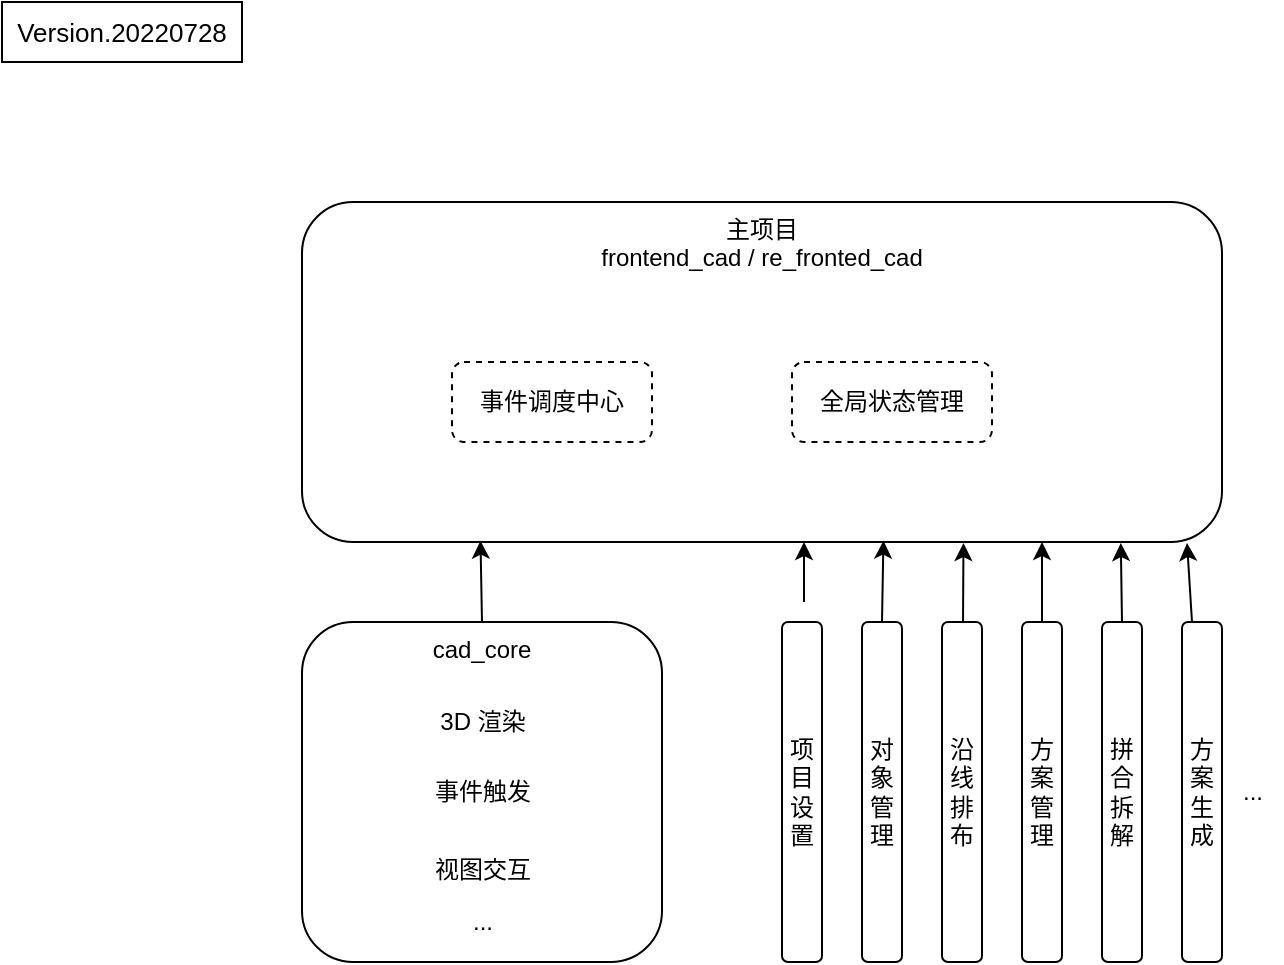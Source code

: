 <mxfile version="20.2.4" type="github" pages="3">
  <diagram id="GPOvPEc8KOinO-L7EhYZ" name="editor vs other">
    <mxGraphModel dx="1298" dy="809" grid="1" gridSize="10" guides="1" tooltips="1" connect="1" arrows="1" fold="1" page="1" pageScale="1" pageWidth="1169" pageHeight="827" math="0" shadow="0">
      <root>
        <mxCell id="0" />
        <mxCell id="1" parent="0" />
        <mxCell id="2" value="Version.20220728" style="rounded=0;whiteSpace=wrap;html=1;labelBorderColor=none;fontSize=13;fillColor=none;" parent="1" vertex="1">
          <mxGeometry x="10" y="10" width="120" height="30" as="geometry" />
        </mxCell>
        <mxCell id="3" value="主项目&lt;br&gt;frontend_cad / re_fronted_cad" style="rounded=1;whiteSpace=wrap;html=1;fillColor=none;verticalAlign=top;" parent="1" vertex="1">
          <mxGeometry x="160" y="110" width="460" height="170" as="geometry" />
        </mxCell>
        <mxCell id="14" style="edgeStyle=none;html=1;entryX=0.194;entryY=0.996;entryDx=0;entryDy=0;entryPerimeter=0;exitX=0.5;exitY=0;exitDx=0;exitDy=0;" parent="1" source="4" target="3" edge="1">
          <mxGeometry relative="1" as="geometry" />
        </mxCell>
        <mxCell id="4" value="cad_core" style="rounded=1;whiteSpace=wrap;html=1;fillColor=none;verticalAlign=top;" parent="1" vertex="1">
          <mxGeometry x="160" y="320" width="180" height="170" as="geometry" />
        </mxCell>
        <mxCell id="15" style="edgeStyle=none;html=1;exitX=0.5;exitY=0;exitDx=0;exitDy=0;" parent="1" edge="1">
          <mxGeometry relative="1" as="geometry">
            <mxPoint x="411.0" y="310" as="sourcePoint" />
            <mxPoint x="411" y="280" as="targetPoint" />
          </mxGeometry>
        </mxCell>
        <mxCell id="5" value="项目设置" style="rounded=1;whiteSpace=wrap;html=1;fillColor=none;horizontal=1;textDirection=ltr;" parent="1" vertex="1">
          <mxGeometry x="400" y="320" width="20" height="170" as="geometry" />
        </mxCell>
        <mxCell id="16" style="edgeStyle=none;html=1;entryX=0.632;entryY=0.996;entryDx=0;entryDy=0;entryPerimeter=0;exitX=0.5;exitY=0;exitDx=0;exitDy=0;" parent="1" source="6" target="3" edge="1">
          <mxGeometry relative="1" as="geometry" />
        </mxCell>
        <mxCell id="6" value="对象管理" style="rounded=1;whiteSpace=wrap;html=1;fillColor=none;horizontal=1;textDirection=ltr;" parent="1" vertex="1">
          <mxGeometry x="440" y="320" width="20" height="170" as="geometry" />
        </mxCell>
        <mxCell id="17" style="edgeStyle=none;html=1;entryX=0.719;entryY=1.003;entryDx=0;entryDy=0;entryPerimeter=0;" parent="1" source="7" target="3" edge="1">
          <mxGeometry relative="1" as="geometry" />
        </mxCell>
        <mxCell id="7" value="沿线排布" style="rounded=1;whiteSpace=wrap;html=1;fillColor=none;horizontal=1;textDirection=ltr;" parent="1" vertex="1">
          <mxGeometry x="480" y="320" width="20" height="170" as="geometry" />
        </mxCell>
        <mxCell id="18" style="edgeStyle=none;html=1;exitX=0.5;exitY=0;exitDx=0;exitDy=0;" parent="1" source="8" edge="1">
          <mxGeometry relative="1" as="geometry">
            <mxPoint x="530" y="280" as="targetPoint" />
          </mxGeometry>
        </mxCell>
        <mxCell id="8" value="方案管理" style="rounded=1;whiteSpace=wrap;html=1;fillColor=none;horizontal=1;textDirection=ltr;" parent="1" vertex="1">
          <mxGeometry x="520" y="320" width="20" height="170" as="geometry" />
        </mxCell>
        <mxCell id="19" style="edgeStyle=none;html=1;entryX=0.89;entryY=1.003;entryDx=0;entryDy=0;entryPerimeter=0;exitX=0.5;exitY=0;exitDx=0;exitDy=0;" parent="1" source="11" target="3" edge="1">
          <mxGeometry relative="1" as="geometry" />
        </mxCell>
        <mxCell id="11" value="拼合拆解" style="rounded=1;whiteSpace=wrap;html=1;fillColor=none;horizontal=1;textDirection=ltr;" parent="1" vertex="1">
          <mxGeometry x="560" y="320" width="20" height="170" as="geometry" />
        </mxCell>
        <mxCell id="20" style="edgeStyle=none;html=1;entryX=0.962;entryY=1.003;entryDx=0;entryDy=0;entryPerimeter=0;exitX=0.25;exitY=0;exitDx=0;exitDy=0;" parent="1" source="12" target="3" edge="1">
          <mxGeometry relative="1" as="geometry" />
        </mxCell>
        <mxCell id="12" value="方案生成" style="rounded=1;whiteSpace=wrap;html=1;fillColor=none;horizontal=1;textDirection=ltr;" parent="1" vertex="1">
          <mxGeometry x="600" y="320" width="20" height="170" as="geometry" />
        </mxCell>
        <mxCell id="13" value="..." style="text;html=1;align=center;verticalAlign=middle;resizable=0;points=[];autosize=1;strokeColor=none;fillColor=none;" parent="1" vertex="1">
          <mxGeometry x="620" y="395" width="30" height="20" as="geometry" />
        </mxCell>
        <mxCell id="21" value="3D 渲染" style="text;html=1;align=center;verticalAlign=middle;resizable=0;points=[];autosize=1;strokeColor=none;fillColor=none;" parent="1" vertex="1">
          <mxGeometry x="220" y="360" width="60" height="20" as="geometry" />
        </mxCell>
        <mxCell id="22" value="事件触发" style="text;html=1;align=center;verticalAlign=middle;resizable=0;points=[];autosize=1;strokeColor=none;fillColor=none;" parent="1" vertex="1">
          <mxGeometry x="220" y="395" width="60" height="20" as="geometry" />
        </mxCell>
        <mxCell id="23" value="视图交互" style="text;html=1;align=center;verticalAlign=middle;resizable=0;points=[];autosize=1;strokeColor=none;fillColor=none;" parent="1" vertex="1">
          <mxGeometry x="220" y="434" width="60" height="20" as="geometry" />
        </mxCell>
        <mxCell id="24" value="..." style="text;html=1;align=center;verticalAlign=middle;resizable=0;points=[];autosize=1;strokeColor=none;fillColor=none;" parent="1" vertex="1">
          <mxGeometry x="235" y="460" width="30" height="20" as="geometry" />
        </mxCell>
        <mxCell id="25" value="事件调度中心" style="rounded=1;whiteSpace=wrap;html=1;fillColor=none;dashed=1;" parent="1" vertex="1">
          <mxGeometry x="235" y="190" width="100" height="40" as="geometry" />
        </mxCell>
        <mxCell id="26" value="全局状态管理" style="rounded=1;whiteSpace=wrap;html=1;fillColor=none;dashed=1;" parent="1" vertex="1">
          <mxGeometry x="405" y="190" width="100" height="40" as="geometry" />
        </mxCell>
      </root>
    </mxGraphModel>
  </diagram>
  <diagram id="XmmQ4NurWE4oYP_25ghz" name="组件拆分思路 1">
    <mxGraphModel dx="1501" dy="742" grid="1" gridSize="10" guides="1" tooltips="1" connect="1" arrows="1" fold="1" page="1" pageScale="1" pageWidth="1169" pageHeight="827" math="0" shadow="0">
      <root>
        <mxCell id="_I_rn0CTIhinggQIG715-0" />
        <mxCell id="_I_rn0CTIhinggQIG715-1" parent="_I_rn0CTIhinggQIG715-0" />
        <mxCell id="CnbUGsz5mT718_CzSQst-60" value="" style="group" parent="_I_rn0CTIhinggQIG715-1" vertex="1" connectable="0">
          <mxGeometry x="952.5" y="68" width="57.5" height="212" as="geometry" />
        </mxCell>
        <mxCell id="CnbUGsz5mT718_CzSQst-23" value="&lt;font color=&quot;#000000&quot;&gt;测算&lt;/font&gt;" style="rounded=1;whiteSpace=wrap;html=1;fontColor=#FFFFFF;strokeColor=#000000;fillColor=none;verticalAlign=top;fontStyle=1" parent="CnbUGsz5mT718_CzSQst-60" vertex="1">
          <mxGeometry x="-2.5" y="-38" width="60" height="250" as="geometry" />
        </mxCell>
        <mxCell id="CnbUGsz5mT718_CzSQst-61" value="state" style="rounded=1;whiteSpace=wrap;html=1;fillColor=none;fontColor=#FFB366;strokeColor=#FFB366;fontStyle=1" parent="CnbUGsz5mT718_CzSQst-60" vertex="1">
          <mxGeometry y="50" width="55.0" height="40" as="geometry" />
        </mxCell>
        <mxCell id="CnbUGsz5mT718_CzSQst-62" value="&lt;font color=&quot;#cccc00&quot;&gt;API&lt;/font&gt;" style="rounded=1;whiteSpace=wrap;html=1;fillColor=none;strokeColor=#CCCC00;fontColor=#FFFF00;fontStyle=1" parent="CnbUGsz5mT718_CzSQst-60" vertex="1">
          <mxGeometry y="100" width="55.0" height="40" as="geometry" />
        </mxCell>
        <mxCell id="CnbUGsz5mT718_CzSQst-63" value="hook and util" style="rounded=1;whiteSpace=wrap;html=1;fillColor=none;fontColor=#66CC00;strokeColor=#66CC00;fontStyle=1" parent="CnbUGsz5mT718_CzSQst-60" vertex="1">
          <mxGeometry y="150" width="55.0" height="40" as="geometry" />
        </mxCell>
        <mxCell id="CnbUGsz5mT718_CzSQst-64" value="model" style="rounded=1;whiteSpace=wrap;html=1;fillColor=none;strokeColor=#FF9999;fontColor=#FF9999;fontStyle=1" parent="CnbUGsz5mT718_CzSQst-60" vertex="1">
          <mxGeometry width="55.0" height="40" as="geometry" />
        </mxCell>
        <mxCell id="RfF7PLAyuxUD_oMq28-V-0" value="Version.20220818" style="rounded=0;whiteSpace=wrap;html=1;labelBorderColor=none;fontSize=13;fillColor=none;" parent="_I_rn0CTIhinggQIG715-1" vertex="1">
          <mxGeometry x="10" y="10" width="120" height="30" as="geometry" />
        </mxCell>
        <mxCell id="CnbUGsz5mT718_CzSQst-27" value="" style="group" parent="_I_rn0CTIhinggQIG715-1" vertex="1" connectable="0">
          <mxGeometry x="752.5" y="67" width="57.5" height="213" as="geometry" />
        </mxCell>
        <mxCell id="CnbUGsz5mT718_CzSQst-21" value="&lt;font color=&quot;#000000&quot;&gt;日照&lt;/font&gt;" style="rounded=1;whiteSpace=wrap;html=1;fontColor=#FFFFFF;strokeColor=#000000;fillColor=none;verticalAlign=top;fontStyle=1" parent="CnbUGsz5mT718_CzSQst-27" vertex="1">
          <mxGeometry x="-2.5" y="-37" width="60" height="250" as="geometry" />
        </mxCell>
        <mxCell id="CnbUGsz5mT718_CzSQst-28" value="state" style="rounded=1;whiteSpace=wrap;html=1;fillColor=none;fontColor=#FFB366;strokeColor=#FFB366;fontStyle=1" parent="CnbUGsz5mT718_CzSQst-27" vertex="1">
          <mxGeometry y="50" width="55.0" height="40" as="geometry" />
        </mxCell>
        <mxCell id="CnbUGsz5mT718_CzSQst-29" value="&lt;font color=&quot;#cccc00&quot;&gt;API&lt;/font&gt;" style="rounded=1;whiteSpace=wrap;html=1;fillColor=none;strokeColor=#CCCC00;fontColor=#FFFF00;fontStyle=1" parent="CnbUGsz5mT718_CzSQst-27" vertex="1">
          <mxGeometry y="100" width="55.0" height="40" as="geometry" />
        </mxCell>
        <mxCell id="CnbUGsz5mT718_CzSQst-30" value="hook and util" style="rounded=1;whiteSpace=wrap;html=1;fillColor=none;fontColor=#66CC00;strokeColor=#66CC00;fontStyle=1" parent="CnbUGsz5mT718_CzSQst-27" vertex="1">
          <mxGeometry y="150" width="55.0" height="40" as="geometry" />
        </mxCell>
        <mxCell id="CnbUGsz5mT718_CzSQst-31" value="model" style="rounded=1;whiteSpace=wrap;html=1;fillColor=none;strokeColor=#FF9999;fontColor=#FF9999;fontStyle=1" parent="CnbUGsz5mT718_CzSQst-27" vertex="1">
          <mxGeometry width="55.0" height="40" as="geometry" />
        </mxCell>
        <mxCell id="CnbUGsz5mT718_CzSQst-65" value="" style="group" parent="_I_rn0CTIhinggQIG715-1" vertex="1" connectable="0">
          <mxGeometry x="1052.5" y="67" width="57.5" height="213" as="geometry" />
        </mxCell>
        <mxCell id="CnbUGsz5mT718_CzSQst-24" value="&lt;font color=&quot;#000000&quot;&gt;生成&lt;/font&gt;" style="rounded=1;whiteSpace=wrap;html=1;fontColor=#FFFFFF;strokeColor=#000000;fillColor=none;verticalAlign=top;fontStyle=1" parent="CnbUGsz5mT718_CzSQst-65" vertex="1">
          <mxGeometry x="-2.5" y="-37" width="60" height="250" as="geometry" />
        </mxCell>
        <mxCell id="CnbUGsz5mT718_CzSQst-66" value="state" style="rounded=1;whiteSpace=wrap;html=1;fillColor=none;fontColor=#FFB366;strokeColor=#FFB366;fontStyle=1" parent="CnbUGsz5mT718_CzSQst-65" vertex="1">
          <mxGeometry y="50" width="55.0" height="40" as="geometry" />
        </mxCell>
        <mxCell id="CnbUGsz5mT718_CzSQst-67" value="&lt;font color=&quot;#cccc00&quot;&gt;API&lt;/font&gt;" style="rounded=1;whiteSpace=wrap;html=1;fillColor=none;strokeColor=#CCCC00;fontColor=#FFFF00;fontStyle=1" parent="CnbUGsz5mT718_CzSQst-65" vertex="1">
          <mxGeometry y="100" width="55.0" height="40" as="geometry" />
        </mxCell>
        <mxCell id="CnbUGsz5mT718_CzSQst-68" value="hook and util" style="rounded=1;whiteSpace=wrap;html=1;fillColor=none;fontColor=#66CC00;strokeColor=#66CC00;fontStyle=1" parent="CnbUGsz5mT718_CzSQst-65" vertex="1">
          <mxGeometry y="150" width="55.0" height="40" as="geometry" />
        </mxCell>
        <mxCell id="CnbUGsz5mT718_CzSQst-69" value="model" style="rounded=1;whiteSpace=wrap;html=1;fillColor=none;strokeColor=#FF9999;fontColor=#FF9999;fontStyle=1" parent="CnbUGsz5mT718_CzSQst-65" vertex="1">
          <mxGeometry width="55.0" height="40" as="geometry" />
        </mxCell>
        <mxCell id="CnbUGsz5mT718_CzSQst-78" value="" style="group;fontColor=#000000;" parent="_I_rn0CTIhinggQIG715-1" vertex="1" connectable="0">
          <mxGeometry x="800" y="510" width="240" height="264" as="geometry" />
        </mxCell>
        <mxCell id="CnbUGsz5mT718_CzSQst-70" value="&lt;font color=&quot;#000000&quot;&gt;CAD&lt;/font&gt;" style="rounded=1;whiteSpace=wrap;html=1;fontColor=#FFFFFF;strokeColor=#000000;fillColor=none;verticalAlign=top;" parent="CnbUGsz5mT718_CzSQst-78" vertex="1">
          <mxGeometry width="240" height="264" as="geometry" />
        </mxCell>
        <mxCell id="CnbUGsz5mT718_CzSQst-71" value="" style="group" parent="CnbUGsz5mT718_CzSQst-78" vertex="1" connectable="0">
          <mxGeometry x="30" y="44" width="190" height="206" as="geometry" />
        </mxCell>
        <mxCell id="CnbUGsz5mT718_CzSQst-72" value="global state" style="rounded=1;whiteSpace=wrap;html=1;fillColor=none;fontColor=#FFB366;strokeColor=#FFB366;fontStyle=1;align=left;" parent="CnbUGsz5mT718_CzSQst-71" vertex="1">
          <mxGeometry y="50" width="190" height="40" as="geometry" />
        </mxCell>
        <mxCell id="CnbUGsz5mT718_CzSQst-73" value="&lt;font color=&quot;#cccc00&quot;&gt;other API&lt;/font&gt;" style="rounded=1;whiteSpace=wrap;html=1;fillColor=none;strokeColor=#CCCC00;fontColor=#FFFF00;fontStyle=1;align=left;" parent="CnbUGsz5mT718_CzSQst-71" vertex="1">
          <mxGeometry y="100" width="190" height="40" as="geometry" />
        </mxCell>
        <mxCell id="CnbUGsz5mT718_CzSQst-74" value="hook and other util" style="rounded=1;whiteSpace=wrap;html=1;fillColor=none;fontColor=#66CC00;strokeColor=#66CC00;fontStyle=1;align=left;" parent="CnbUGsz5mT718_CzSQst-71" vertex="1">
          <mxGeometry y="150" width="190" height="40" as="geometry" />
        </mxCell>
        <mxCell id="CnbUGsz5mT718_CzSQst-75" value="public model" style="rounded=1;whiteSpace=wrap;html=1;fillColor=none;strokeColor=#FF9999;fontColor=#FF9999;fontStyle=1;align=left;" parent="CnbUGsz5mT718_CzSQst-71" vertex="1">
          <mxGeometry width="190" height="40" as="geometry" />
        </mxCell>
        <mxCell id="CnbUGsz5mT718_CzSQst-6" value="" style="group" parent="_I_rn0CTIhinggQIG715-1" vertex="1" connectable="0">
          <mxGeometry x="70" y="290" width="505" height="247" as="geometry" />
        </mxCell>
        <mxCell id="CnbUGsz5mT718_CzSQst-1" value="global state" style="rounded=1;whiteSpace=wrap;html=1;fillColor=none;fontColor=#FFB366;strokeColor=#FFB366;fontStyle=1;align=left;" parent="CnbUGsz5mT718_CzSQst-6" vertex="1">
          <mxGeometry y="50" width="470" height="40" as="geometry" />
        </mxCell>
        <mxCell id="CnbUGsz5mT718_CzSQst-2" value="&lt;font color=&quot;#cccc00&quot;&gt;API&lt;/font&gt;" style="rounded=1;whiteSpace=wrap;html=1;fillColor=none;strokeColor=#CCCC00;fontColor=#FFFF00;fontStyle=1;align=left;" parent="CnbUGsz5mT718_CzSQst-6" vertex="1">
          <mxGeometry y="100" width="470" height="40" as="geometry" />
        </mxCell>
        <mxCell id="CnbUGsz5mT718_CzSQst-3" value="hook and other util" style="rounded=1;whiteSpace=wrap;html=1;fillColor=none;fontColor=#66CC00;strokeColor=#66CC00;fontStyle=1;align=left;" parent="CnbUGsz5mT718_CzSQst-6" vertex="1">
          <mxGeometry y="150" width="470" height="40" as="geometry" />
        </mxCell>
        <mxCell id="CnbUGsz5mT718_CzSQst-4" value="model" style="rounded=1;whiteSpace=wrap;html=1;fillColor=none;strokeColor=#FF9999;fontColor=#FF9999;fontStyle=1;align=left;" parent="CnbUGsz5mT718_CzSQst-6" vertex="1">
          <mxGeometry width="470" height="40" as="geometry" />
        </mxCell>
        <mxCell id="CnbUGsz5mT718_CzSQst-26" value="" style="group" parent="CnbUGsz5mT718_CzSQst-6" vertex="1" connectable="0">
          <mxGeometry x="80" y="-41" width="425" height="288" as="geometry" />
        </mxCell>
        <mxCell id="CnbUGsz5mT718_CzSQst-25" value="etc..." style="rounded=1;whiteSpace=wrap;html=1;fontColor=#000000;strokeColor=#000000;fillColor=none;verticalAlign=top;fontStyle=1" parent="CnbUGsz5mT718_CzSQst-26" vertex="1">
          <mxGeometry x="320" width="60" height="250" as="geometry" />
        </mxCell>
        <mxCell id="CnbUGsz5mT718_CzSQst-5" value="&lt;font color=&quot;#000000&quot;&gt;日照&lt;/font&gt;" style="rounded=1;whiteSpace=wrap;html=1;fontColor=#FFFFFF;strokeColor=#000000;fillColor=none;verticalAlign=top;fontStyle=1" parent="CnbUGsz5mT718_CzSQst-26" vertex="1">
          <mxGeometry width="60" height="250" as="geometry" />
        </mxCell>
        <mxCell id="CnbUGsz5mT718_CzSQst-10" value="规范" style="rounded=1;whiteSpace=wrap;html=1;fontColor=#000000;strokeColor=#000000;fillColor=none;verticalAlign=top;fontStyle=1" parent="CnbUGsz5mT718_CzSQst-26" vertex="1">
          <mxGeometry x="80" width="60" height="250" as="geometry" />
        </mxCell>
        <mxCell id="CnbUGsz5mT718_CzSQst-11" value="测算" style="rounded=1;whiteSpace=wrap;html=1;fontColor=#000000;strokeColor=#000000;fillColor=none;verticalAlign=top;fontStyle=1" parent="CnbUGsz5mT718_CzSQst-26" vertex="1">
          <mxGeometry x="160" width="60" height="250" as="geometry" />
        </mxCell>
        <mxCell id="CnbUGsz5mT718_CzSQst-12" value="生成" style="rounded=1;whiteSpace=wrap;html=1;fontColor=#000000;strokeColor=#000000;fillColor=none;verticalAlign=top;fontStyle=1" parent="CnbUGsz5mT718_CzSQst-26" vertex="1">
          <mxGeometry x="240" width="60" height="250" as="geometry" />
        </mxCell>
        <mxCell id="CnbUGsz5mT718_CzSQst-76" value="CAD" style="rounded=1;whiteSpace=wrap;html=1;fontColor=#000000;strokeColor=#000000;fillColor=none;verticalAlign=top;" parent="CnbUGsz5mT718_CzSQst-26" vertex="1">
          <mxGeometry x="-105" y="-41" width="530" height="329" as="geometry" />
        </mxCell>
        <mxCell id="bBMfjJuYMmeV5DtTMcvG-0" value="" style="group" parent="_I_rn0CTIhinggQIG715-1" vertex="1" connectable="0">
          <mxGeometry x="849.5" y="30" width="60" height="250" as="geometry" />
        </mxCell>
        <mxCell id="CnbUGsz5mT718_CzSQst-22" value="&lt;font color=&quot;#000000&quot;&gt;规范&lt;/font&gt;" style="rounded=1;whiteSpace=wrap;html=1;fontColor=#FFFFFF;strokeColor=#000000;fillColor=none;verticalAlign=top;fontStyle=1" parent="bBMfjJuYMmeV5DtTMcvG-0" vertex="1">
          <mxGeometry width="60" height="250" as="geometry" />
        </mxCell>
        <mxCell id="CnbUGsz5mT718_CzSQst-56" value="state" style="rounded=1;whiteSpace=wrap;html=1;fillColor=none;fontColor=#FFB366;strokeColor=#FFB366;fontStyle=1" parent="bBMfjJuYMmeV5DtTMcvG-0" vertex="1">
          <mxGeometry x="3" y="87" width="55.0" height="40" as="geometry" />
        </mxCell>
        <mxCell id="CnbUGsz5mT718_CzSQst-57" value="&lt;font color=&quot;#cccc00&quot;&gt;API&lt;/font&gt;" style="rounded=1;whiteSpace=wrap;html=1;fillColor=none;strokeColor=#CCCC00;fontColor=#FFFF00;fontStyle=1" parent="bBMfjJuYMmeV5DtTMcvG-0" vertex="1">
          <mxGeometry x="3" y="137" width="55.0" height="40" as="geometry" />
        </mxCell>
        <mxCell id="CnbUGsz5mT718_CzSQst-58" value="hook and util" style="rounded=1;whiteSpace=wrap;html=1;fillColor=none;fontColor=#66CC00;strokeColor=#66CC00;fontStyle=1" parent="bBMfjJuYMmeV5DtTMcvG-0" vertex="1">
          <mxGeometry x="3" y="187" width="55.0" height="40" as="geometry" />
        </mxCell>
        <mxCell id="CnbUGsz5mT718_CzSQst-59" value="model" style="rounded=1;whiteSpace=wrap;html=1;fillColor=none;strokeColor=#FF9999;fontColor=#FF9999;fontStyle=1" parent="bBMfjJuYMmeV5DtTMcvG-0" vertex="1">
          <mxGeometry x="3" y="37" width="55.0" height="40" as="geometry" />
        </mxCell>
        <mxCell id="qB5eTU-utGSj3SP7_FZ3-0" value="" style="shape=image;html=1;verticalAlign=top;verticalLabelPosition=bottom;labelBackgroundColor=#ffffff;imageAspect=0;aspect=fixed;image=https://cdn3.iconfinder.com/data/icons/user-interface-169/32/plus-128.png" vertex="1" parent="_I_rn0CTIhinggQIG715-1">
          <mxGeometry x="856" y="310" width="128" height="128" as="geometry" />
        </mxCell>
        <mxCell id="qB5eTU-utGSj3SP7_FZ3-1" value="" style="shape=flexArrow;endArrow=classic;html=1;rounded=0;" edge="1" parent="_I_rn0CTIhinggQIG715-1">
          <mxGeometry width="50" height="50" relative="1" as="geometry">
            <mxPoint x="630" y="380" as="sourcePoint" />
            <mxPoint x="680" y="380" as="targetPoint" />
          </mxGeometry>
        </mxCell>
        <mxCell id="gT6GlvOAr6a-XhkPk9Un-0" value="&lt;font color=&quot;#000000&quot;&gt;@xkool/masterplan&lt;/font&gt;" style="text;html=1;strokeColor=none;fillColor=none;align=center;verticalAlign=middle;whiteSpace=wrap;rounded=0;fontColor=#3333FF;" vertex="1" parent="_I_rn0CTIhinggQIG715-1">
          <mxGeometry x="900" width="60" height="30" as="geometry" />
        </mxCell>
      </root>
    </mxGraphModel>
  </diagram>
  <diagram id="jY6T3iA3D_BhctiwKRj7" name="服务依赖图">
    <mxGraphModel dx="1298" dy="809" grid="1" gridSize="10" guides="1" tooltips="1" connect="1" arrows="1" fold="1" page="1" pageScale="1" pageWidth="1169" pageHeight="827" math="0" shadow="0">
      <root>
        <mxCell id="mT1I7jhHQ5DRqUDuGSHS-0" />
        <mxCell id="mT1I7jhHQ5DRqUDuGSHS-1" parent="mT1I7jhHQ5DRqUDuGSHS-0" />
        <mxCell id="M24BkVhbVnRA1gOOHd8R-0" value="Version.20220818" style="rounded=0;whiteSpace=wrap;html=1;labelBorderColor=none;fontSize=13;fillColor=none;" parent="mT1I7jhHQ5DRqUDuGSHS-1" vertex="1">
          <mxGeometry x="10" y="10" width="120" height="30" as="geometry" />
        </mxCell>
        <mxCell id="u2RJMl6k46FLeO5Lv43u-24" style="edgeStyle=none;rounded=0;orthogonalLoop=1;jettySize=auto;html=1;fontColor=#000000;" parent="mT1I7jhHQ5DRqUDuGSHS-1" source="M24BkVhbVnRA1gOOHd8R-1" edge="1">
          <mxGeometry relative="1" as="geometry">
            <mxPoint x="840" y="115" as="targetPoint" />
          </mxGeometry>
        </mxCell>
        <mxCell id="u2RJMl6k46FLeO5Lv43u-25" style="edgeStyle=none;rounded=0;orthogonalLoop=1;jettySize=auto;html=1;fontColor=#000000;" parent="mT1I7jhHQ5DRqUDuGSHS-1" source="M24BkVhbVnRA1gOOHd8R-1" target="u2RJMl6k46FLeO5Lv43u-23" edge="1">
          <mxGeometry relative="1" as="geometry" />
        </mxCell>
        <mxCell id="M24BkVhbVnRA1gOOHd8R-1" value="@xkool/core" style="ellipse;whiteSpace=wrap;html=1;rounded=0;fontColor=#000000;strokeColor=#000000;fillColor=none;" parent="mT1I7jhHQ5DRqUDuGSHS-1" vertex="1">
          <mxGeometry x="585" y="140" width="90" height="50" as="geometry" />
        </mxCell>
        <mxCell id="u2RJMl6k46FLeO5Lv43u-8" style="edgeStyle=none;rounded=0;orthogonalLoop=1;jettySize=auto;html=1;fontColor=#000000;" parent="mT1I7jhHQ5DRqUDuGSHS-1" target="M24BkVhbVnRA1gOOHd8R-1" edge="1">
          <mxGeometry relative="1" as="geometry">
            <mxPoint x="840" y="115" as="sourcePoint" />
          </mxGeometry>
        </mxCell>
        <mxCell id="u2RJMl6k46FLeO5Lv43u-32" style="edgeStyle=none;rounded=0;orthogonalLoop=1;jettySize=auto;html=1;fontColor=#000000;" parent="mT1I7jhHQ5DRqUDuGSHS-1" source="M24BkVhbVnRA1gOOHd8R-2" target="u2RJMl6k46FLeO5Lv43u-23" edge="1">
          <mxGeometry relative="1" as="geometry" />
        </mxCell>
        <mxCell id="M24BkVhbVnRA1gOOHd8R-2" value="@xkool/util" style="ellipse;whiteSpace=wrap;html=1;rounded=0;fontColor=#000000;strokeColor=#000000;fillColor=none;" parent="mT1I7jhHQ5DRqUDuGSHS-1" vertex="1">
          <mxGeometry x="840" y="90" width="100" height="50" as="geometry" />
        </mxCell>
        <mxCell id="u2RJMl6k46FLeO5Lv43u-30" style="edgeStyle=none;rounded=0;orthogonalLoop=1;jettySize=auto;html=1;entryX=0;entryY=0.5;entryDx=0;entryDy=0;fontColor=#000000;" parent="mT1I7jhHQ5DRqUDuGSHS-1" source="M24BkVhbVnRA1gOOHd8R-3" target="M24BkVhbVnRA1gOOHd8R-5" edge="1">
          <mxGeometry relative="1" as="geometry" />
        </mxCell>
        <mxCell id="u2RJMl6k46FLeO5Lv43u-31" style="edgeStyle=none;rounded=0;orthogonalLoop=1;jettySize=auto;html=1;entryX=0;entryY=0.5;entryDx=0;entryDy=0;fontColor=#000000;" parent="mT1I7jhHQ5DRqUDuGSHS-1" source="M24BkVhbVnRA1gOOHd8R-3" target="M24BkVhbVnRA1gOOHd8R-2" edge="1">
          <mxGeometry relative="1" as="geometry" />
        </mxCell>
        <mxCell id="M24BkVhbVnRA1gOOHd8R-3" value="@xkool/ui" style="ellipse;whiteSpace=wrap;html=1;rounded=0;fontColor=#000000;strokeColor=#000000;fillColor=none;" parent="mT1I7jhHQ5DRqUDuGSHS-1" vertex="1">
          <mxGeometry x="420" y="354" width="100" height="50" as="geometry" />
        </mxCell>
        <mxCell id="u2RJMl6k46FLeO5Lv43u-21" style="edgeStyle=none;rounded=0;orthogonalLoop=1;jettySize=auto;html=1;entryX=0.988;entryY=0.725;entryDx=0;entryDy=0;entryPerimeter=0;fontColor=#000000;" parent="mT1I7jhHQ5DRqUDuGSHS-1" source="M24BkVhbVnRA1gOOHd8R-4" target="M24BkVhbVnRA1gOOHd8R-3" edge="1">
          <mxGeometry relative="1" as="geometry" />
        </mxCell>
        <mxCell id="u2RJMl6k46FLeO5Lv43u-26" style="edgeStyle=none;rounded=0;orthogonalLoop=1;jettySize=auto;html=1;entryX=0.5;entryY=1;entryDx=0;entryDy=0;fontColor=#000000;" parent="mT1I7jhHQ5DRqUDuGSHS-1" source="M24BkVhbVnRA1gOOHd8R-4" target="u2RJMl6k46FLeO5Lv43u-23" edge="1">
          <mxGeometry relative="1" as="geometry" />
        </mxCell>
        <mxCell id="u2RJMl6k46FLeO5Lv43u-27" style="edgeStyle=none;rounded=0;orthogonalLoop=1;jettySize=auto;html=1;entryX=0.5;entryY=1;entryDx=0;entryDy=0;fontColor=#000000;" parent="mT1I7jhHQ5DRqUDuGSHS-1" source="M24BkVhbVnRA1gOOHd8R-4" target="M24BkVhbVnRA1gOOHd8R-5" edge="1">
          <mxGeometry relative="1" as="geometry" />
        </mxCell>
        <mxCell id="u2RJMl6k46FLeO5Lv43u-28" style="edgeStyle=none;rounded=0;orthogonalLoop=1;jettySize=auto;html=1;entryX=0.5;entryY=1;entryDx=0;entryDy=0;fontColor=#000000;" parent="mT1I7jhHQ5DRqUDuGSHS-1" source="M24BkVhbVnRA1gOOHd8R-4" target="M24BkVhbVnRA1gOOHd8R-1" edge="1">
          <mxGeometry relative="1" as="geometry" />
        </mxCell>
        <mxCell id="u2RJMl6k46FLeO5Lv43u-29" style="edgeStyle=none;rounded=0;orthogonalLoop=1;jettySize=auto;html=1;entryX=0.5;entryY=1;entryDx=0;entryDy=0;fontColor=#000000;" parent="mT1I7jhHQ5DRqUDuGSHS-1" source="M24BkVhbVnRA1gOOHd8R-4" target="M24BkVhbVnRA1gOOHd8R-2" edge="1">
          <mxGeometry relative="1" as="geometry" />
        </mxCell>
        <mxCell id="M24BkVhbVnRA1gOOHd8R-4" value="@xkool/dt" style="ellipse;whiteSpace=wrap;html=1;rounded=0;fontColor=#000000;strokeColor=#000000;fillColor=none;" parent="mT1I7jhHQ5DRqUDuGSHS-1" vertex="1">
          <mxGeometry x="675" y="480" width="100" height="50" as="geometry" />
        </mxCell>
        <mxCell id="u2RJMl6k46FLeO5Lv43u-7" style="rounded=0;orthogonalLoop=1;jettySize=auto;html=1;entryX=0.68;entryY=1.03;entryDx=0;entryDy=0;entryPerimeter=0;fontColor=#000000;" parent="mT1I7jhHQ5DRqUDuGSHS-1" source="M24BkVhbVnRA1gOOHd8R-5" target="M24BkVhbVnRA1gOOHd8R-1" edge="1">
          <mxGeometry relative="1" as="geometry" />
        </mxCell>
        <mxCell id="u2RJMl6k46FLeO5Lv43u-9" style="edgeStyle=none;rounded=0;orthogonalLoop=1;jettySize=auto;html=1;fontColor=#000000;" parent="mT1I7jhHQ5DRqUDuGSHS-1" source="M24BkVhbVnRA1gOOHd8R-5" target="M24BkVhbVnRA1gOOHd8R-2" edge="1">
          <mxGeometry relative="1" as="geometry" />
        </mxCell>
        <mxCell id="M24BkVhbVnRA1gOOHd8R-5" value="@xkool/api" style="ellipse;whiteSpace=wrap;html=1;rounded=0;fontColor=#000000;strokeColor=#000000;fillColor=none;" parent="mT1I7jhHQ5DRqUDuGSHS-1" vertex="1">
          <mxGeometry x="710" y="250" width="90" height="50" as="geometry" />
        </mxCell>
        <mxCell id="u2RJMl6k46FLeO5Lv43u-20" style="edgeStyle=none;rounded=0;orthogonalLoop=1;jettySize=auto;html=1;entryX=1;entryY=0.5;entryDx=0;entryDy=0;fontColor=#000000;" parent="mT1I7jhHQ5DRqUDuGSHS-1" source="M24BkVhbVnRA1gOOHd8R-6" target="M24BkVhbVnRA1gOOHd8R-4" edge="1">
          <mxGeometry relative="1" as="geometry" />
        </mxCell>
        <mxCell id="M24BkVhbVnRA1gOOHd8R-6" value="@xkool/masterplan" style="ellipse;whiteSpace=wrap;html=1;rounded=0;fontColor=#3333FF;strokeColor=#3333FF;fillColor=none;" parent="mT1I7jhHQ5DRqUDuGSHS-1" vertex="1">
          <mxGeometry x="900" y="480" width="139" height="50" as="geometry" />
        </mxCell>
        <mxCell id="u2RJMl6k46FLeO5Lv43u-10" style="edgeStyle=none;rounded=0;orthogonalLoop=1;jettySize=auto;html=1;entryX=0;entryY=1;entryDx=0;entryDy=0;fontColor=#000000;" parent="mT1I7jhHQ5DRqUDuGSHS-1" source="M24BkVhbVnRA1gOOHd8R-7" target="M24BkVhbVnRA1gOOHd8R-6" edge="1">
          <mxGeometry relative="1" as="geometry" />
        </mxCell>
        <mxCell id="u2RJMl6k46FLeO5Lv43u-12" style="edgeStyle=none;rounded=0;orthogonalLoop=1;jettySize=auto;html=1;fontColor=#000000;" parent="mT1I7jhHQ5DRqUDuGSHS-1" source="M24BkVhbVnRA1gOOHd8R-7" target="M24BkVhbVnRA1gOOHd8R-4" edge="1">
          <mxGeometry relative="1" as="geometry" />
        </mxCell>
        <mxCell id="u2RJMl6k46FLeO5Lv43u-14" style="edgeStyle=none;rounded=0;orthogonalLoop=1;jettySize=auto;html=1;entryX=0.5;entryY=1;entryDx=0;entryDy=0;fontColor=#000000;" parent="mT1I7jhHQ5DRqUDuGSHS-1" source="M24BkVhbVnRA1gOOHd8R-7" target="M24BkVhbVnRA1gOOHd8R-3" edge="1">
          <mxGeometry relative="1" as="geometry" />
        </mxCell>
        <mxCell id="M24BkVhbVnRA1gOOHd8R-7" value="frontend_cad" style="ellipse;whiteSpace=wrap;html=1;rounded=0;fontColor=#000000;strokeColor=#000000;fillColor=none;" parent="mT1I7jhHQ5DRqUDuGSHS-1" vertex="1">
          <mxGeometry x="409.5" y="600" width="139" height="50" as="geometry" />
        </mxCell>
        <mxCell id="u2RJMl6k46FLeO5Lv43u-11" style="edgeStyle=none;rounded=0;orthogonalLoop=1;jettySize=auto;html=1;entryX=0.5;entryY=1;entryDx=0;entryDy=0;fontColor=#000000;" parent="mT1I7jhHQ5DRqUDuGSHS-1" source="M24BkVhbVnRA1gOOHd8R-8" target="M24BkVhbVnRA1gOOHd8R-6" edge="1">
          <mxGeometry relative="1" as="geometry" />
        </mxCell>
        <mxCell id="u2RJMl6k46FLeO5Lv43u-13" style="edgeStyle=none;rounded=0;orthogonalLoop=1;jettySize=auto;html=1;entryX=0.707;entryY=0.98;entryDx=0;entryDy=0;entryPerimeter=0;fontColor=#000000;" parent="mT1I7jhHQ5DRqUDuGSHS-1" source="M24BkVhbVnRA1gOOHd8R-8" target="M24BkVhbVnRA1gOOHd8R-4" edge="1">
          <mxGeometry relative="1" as="geometry" />
        </mxCell>
        <mxCell id="M24BkVhbVnRA1gOOHd8R-8" value="yp_frontend_cad" style="ellipse;whiteSpace=wrap;html=1;rounded=0;fontColor=#000000;strokeColor=#000000;fillColor=none;" parent="mT1I7jhHQ5DRqUDuGSHS-1" vertex="1">
          <mxGeometry x="879" y="600" width="139" height="50" as="geometry" />
        </mxCell>
        <mxCell id="u2RJMl6k46FLeO5Lv43u-0" value="" style="endArrow=none;dashed=1;html=1;rounded=0;fontColor=#000000;" parent="mT1I7jhHQ5DRqUDuGSHS-1" edge="1">
          <mxGeometry width="50" height="50" relative="1" as="geometry">
            <mxPoint x="180" y="80" as="sourcePoint" />
            <mxPoint x="1130" y="80" as="targetPoint" />
          </mxGeometry>
        </mxCell>
        <mxCell id="u2RJMl6k46FLeO5Lv43u-1" value="" style="endArrow=none;dashed=1;html=1;rounded=0;fontColor=#000000;dashPattern=1 4;" parent="mT1I7jhHQ5DRqUDuGSHS-1" edge="1">
          <mxGeometry width="50" height="50" relative="1" as="geometry">
            <mxPoint x="220" y="200" as="sourcePoint" />
            <mxPoint x="1130" y="200" as="targetPoint" />
          </mxGeometry>
        </mxCell>
        <mxCell id="u2RJMl6k46FLeO5Lv43u-2" value="" style="endArrow=none;dashed=1;html=1;rounded=0;fontColor=#000000;" parent="mT1I7jhHQ5DRqUDuGSHS-1" edge="1">
          <mxGeometry width="50" height="50" relative="1" as="geometry">
            <mxPoint x="180" y="320" as="sourcePoint" />
            <mxPoint x="1130" y="320" as="targetPoint" />
          </mxGeometry>
        </mxCell>
        <mxCell id="u2RJMl6k46FLeO5Lv43u-4" value="" style="endArrow=none;dashed=1;html=1;rounded=0;fontColor=#000000;" parent="mT1I7jhHQ5DRqUDuGSHS-1" edge="1">
          <mxGeometry width="50" height="50" relative="1" as="geometry">
            <mxPoint x="180" y="680" as="sourcePoint" />
            <mxPoint x="1130" y="680" as="targetPoint" />
          </mxGeometry>
        </mxCell>
        <mxCell id="u2RJMl6k46FLeO5Lv43u-5" value="" style="endArrow=none;dashed=1;html=1;rounded=0;fontColor=#000000;" parent="mT1I7jhHQ5DRqUDuGSHS-1" edge="1">
          <mxGeometry width="50" height="50" relative="1" as="geometry">
            <mxPoint x="180" y="560" as="sourcePoint" />
            <mxPoint x="1130" y="560" as="targetPoint" />
          </mxGeometry>
        </mxCell>
        <mxCell id="u2RJMl6k46FLeO5Lv43u-6" value="" style="endArrow=none;dashed=1;html=1;rounded=0;fontColor=#000000;" parent="mT1I7jhHQ5DRqUDuGSHS-1" edge="1">
          <mxGeometry width="50" height="50" relative="1" as="geometry">
            <mxPoint x="180" y="440" as="sourcePoint" />
            <mxPoint x="1130" y="440" as="targetPoint" />
          </mxGeometry>
        </mxCell>
        <mxCell id="u2RJMl6k46FLeO5Lv43u-15" value="主项目&lt;br&gt;（对应一个前端服务）" style="text;html=1;strokeColor=none;fillColor=none;align=center;verticalAlign=middle;whiteSpace=wrap;rounded=0;fontColor=#000000;" parent="mT1I7jhHQ5DRqUDuGSHS-1" vertex="1">
          <mxGeometry x="180" y="600" width="130" height="30" as="geometry" />
        </mxCell>
        <mxCell id="u2RJMl6k46FLeO5Lv43u-16" value="业务模型/基础工具方法&lt;br&gt;（最基础的依赖）" style="text;html=1;strokeColor=none;fillColor=none;align=center;verticalAlign=middle;whiteSpace=wrap;rounded=0;fontColor=#000000;" parent="mT1I7jhHQ5DRqUDuGSHS-1" vertex="1">
          <mxGeometry x="210" y="120" width="130" height="30" as="geometry" />
        </mxCell>
        <mxCell id="u2RJMl6k46FLeO5Lv43u-17" value="其它工具类依赖" style="text;html=1;strokeColor=none;fillColor=none;align=center;verticalAlign=middle;whiteSpace=wrap;rounded=0;fontColor=#000000;" parent="mT1I7jhHQ5DRqUDuGSHS-1" vertex="1">
          <mxGeometry x="210" y="240" width="130" height="30" as="geometry" />
        </mxCell>
        <mxCell id="u2RJMl6k46FLeO5Lv43u-18" value="交互组件&lt;br&gt;（业务无关）" style="text;html=1;strokeColor=none;fillColor=none;align=center;verticalAlign=middle;whiteSpace=wrap;rounded=0;fontColor=#000000;" parent="mT1I7jhHQ5DRqUDuGSHS-1" vertex="1">
          <mxGeometry x="180" y="364" width="130" height="30" as="geometry" />
        </mxCell>
        <mxCell id="u2RJMl6k46FLeO5Lv43u-19" value="功能组件/模块&lt;br&gt;（业务相关）" style="text;html=1;strokeColor=none;fillColor=none;align=center;verticalAlign=middle;whiteSpace=wrap;rounded=0;fontColor=#000000;" parent="mT1I7jhHQ5DRqUDuGSHS-1" vertex="1">
          <mxGeometry x="180" y="490" width="130" height="30" as="geometry" />
        </mxCell>
        <mxCell id="u2RJMl6k46FLeO5Lv43u-22" value="" style="shape=flexArrow;endArrow=classic;html=1;rounded=0;fontColor=#000000;" parent="mT1I7jhHQ5DRqUDuGSHS-1" edge="1">
          <mxGeometry width="50" height="50" relative="1" as="geometry">
            <mxPoint x="120" y="680" as="sourcePoint" />
            <mxPoint x="120" y="100" as="targetPoint" />
            <Array as="points">
              <mxPoint x="120" y="390" />
            </Array>
          </mxGeometry>
        </mxCell>
        <mxCell id="u2RJMl6k46FLeO5Lv43u-23" value="@xkool/graphic" style="ellipse;whiteSpace=wrap;html=1;rounded=0;fontColor=#000000;strokeColor=#000000;fillColor=none;" parent="mT1I7jhHQ5DRqUDuGSHS-1" vertex="1">
          <mxGeometry x="440" y="90" width="100" height="50" as="geometry" />
        </mxCell>
        <mxCell id="QGCqjD25C_PBkJGwOgm1-0" value="*此层往上的跨级依赖这里未全部标出" style="text;html=1;strokeColor=none;fillColor=none;align=center;verticalAlign=middle;whiteSpace=wrap;rounded=0;" vertex="1" parent="mT1I7jhHQ5DRqUDuGSHS-1">
          <mxGeometry x="380" y="660" width="250.5" height="20" as="geometry" />
        </mxCell>
      </root>
    </mxGraphModel>
  </diagram>
</mxfile>
